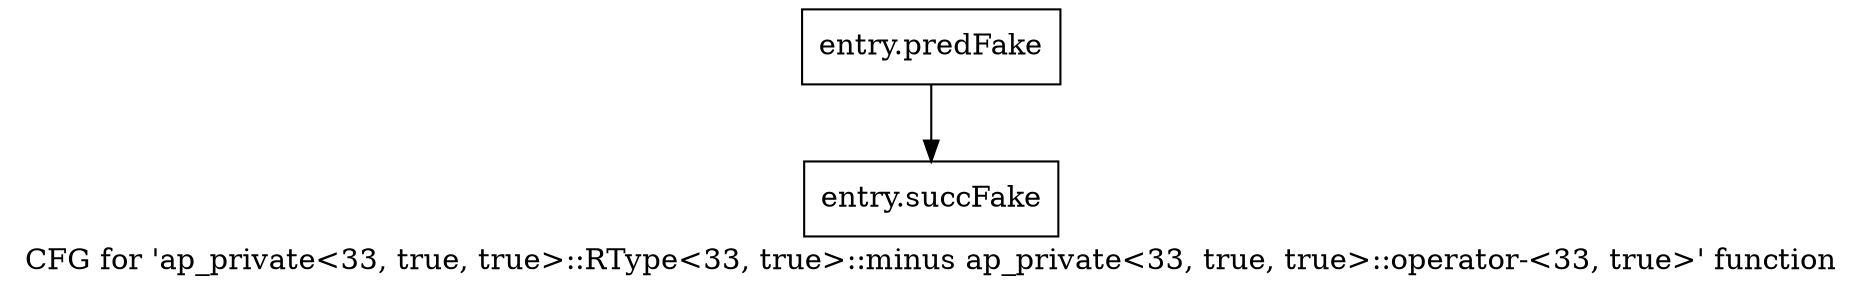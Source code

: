 digraph "CFG for 'ap_private\<33, true, true\>::RType\<33, true\>::minus ap_private\<33, true, true\>::operator-\<33, true\>' function" {
	label="CFG for 'ap_private\<33, true, true\>::RType\<33, true\>::minus ap_private\<33, true, true\>::operator-\<33, true\>' function";

	Node0x5914160 [shape=record,filename="",linenumber="",label="{entry.predFake}"];
	Node0x5914160 -> Node0x5ac61d0[ callList="" memoryops="" filename="/home/omerfaruk/tools/Xilinx/Vitis_HLS/2023.2/include/etc/ap_private.h" execusionnum="0"];
	Node0x5ac61d0 [shape=record,filename="/home/omerfaruk/tools/Xilinx/Vitis_HLS/2023.2/include/etc/ap_private.h",linenumber="2151",label="{entry.succFake}"];
}
